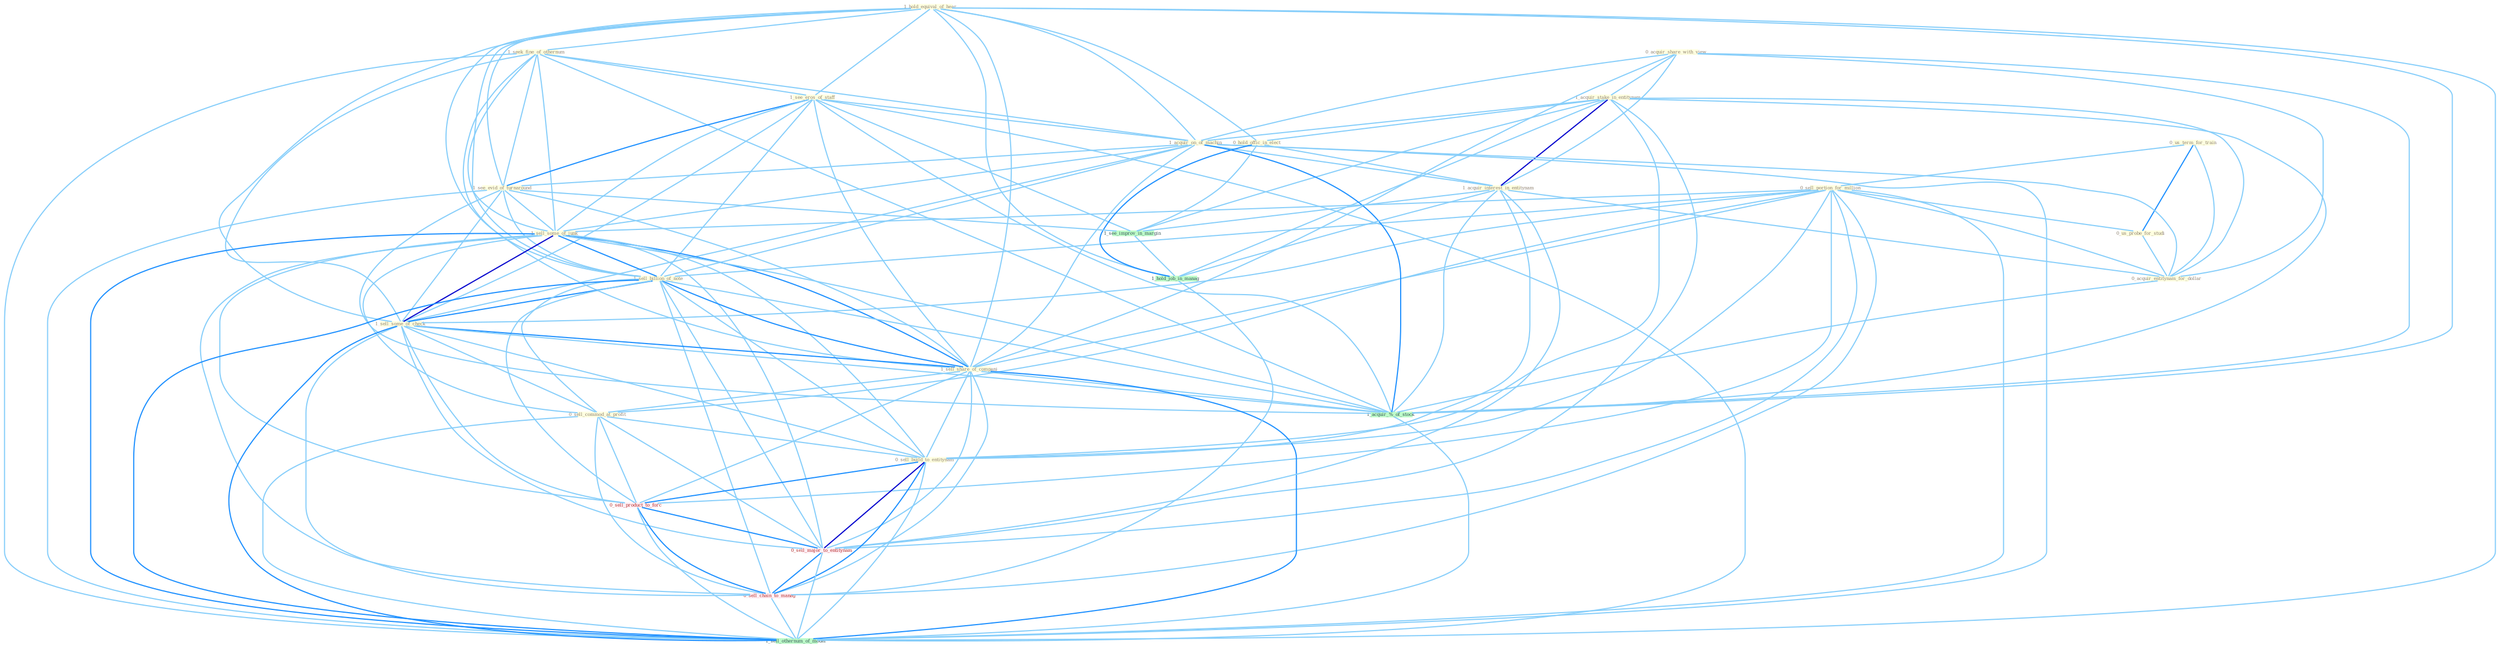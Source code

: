 Graph G{ 
    node
    [shape=polygon,style=filled,width=.5,height=.06,color="#BDFCC9",fixedsize=true,fontsize=4,
    fontcolor="#2f4f4f"];
    {node
    [color="#ffffe0", fontcolor="#8b7d6b"] "1_hold_equival_of_hear " "0_acquir_share_with_view " "0_us_term_for_train " "0_sell_portion_for_million " "1_seek_fine_of_othernum " "1_acquir_stake_in_entitynam " "1_see_eros_of_staff " "1_acquir_on_of_machin " "0_hold_offic_in_elect " "1_see_evid_of_turnaround " "1_sell_some_of_junk " "1_sell_billion_of_note " "0_us_probe_for_studi " "1_sell_some_of_check " "1_sell_share_of_compani " "0_sell_commod_at_profit " "1_acquir_interest_in_entitynam " "0_sell_build_to_entitynam " "0_acquir_entitynam_for_dollar "}
{node [color="#fff0f5", fontcolor="#b22222"] "0_sell_product_to_forc " "0_sell_major_to_entitynam " "0_sell_chain_to_manag "}
edge [color="#B0E2FF"];

	"1_hold_equival_of_hear " -- "1_seek_fine_of_othernum " [w="1", color="#87cefa" ];
	"1_hold_equival_of_hear " -- "1_see_eros_of_staff " [w="1", color="#87cefa" ];
	"1_hold_equival_of_hear " -- "1_acquir_on_of_machin " [w="1", color="#87cefa" ];
	"1_hold_equival_of_hear " -- "0_hold_offic_in_elect " [w="1", color="#87cefa" ];
	"1_hold_equival_of_hear " -- "1_see_evid_of_turnaround " [w="1", color="#87cefa" ];
	"1_hold_equival_of_hear " -- "1_sell_some_of_junk " [w="1", color="#87cefa" ];
	"1_hold_equival_of_hear " -- "1_sell_billion_of_note " [w="1", color="#87cefa" ];
	"1_hold_equival_of_hear " -- "1_sell_some_of_check " [w="1", color="#87cefa" ];
	"1_hold_equival_of_hear " -- "1_sell_share_of_compani " [w="1", color="#87cefa" ];
	"1_hold_equival_of_hear " -- "1_acquir_%_of_stock " [w="1", color="#87cefa" ];
	"1_hold_equival_of_hear " -- "1_hold_job_in_manag " [w="1", color="#87cefa" ];
	"1_hold_equival_of_hear " -- "1_sell_othernum_of_model " [w="1", color="#87cefa" ];
	"0_acquir_share_with_view " -- "1_acquir_stake_in_entitynam " [w="1", color="#87cefa" ];
	"0_acquir_share_with_view " -- "1_acquir_on_of_machin " [w="1", color="#87cefa" ];
	"0_acquir_share_with_view " -- "1_sell_share_of_compani " [w="1", color="#87cefa" ];
	"0_acquir_share_with_view " -- "1_acquir_interest_in_entitynam " [w="1", color="#87cefa" ];
	"0_acquir_share_with_view " -- "0_acquir_entitynam_for_dollar " [w="1", color="#87cefa" ];
	"0_acquir_share_with_view " -- "1_acquir_%_of_stock " [w="1", color="#87cefa" ];
	"0_us_term_for_train " -- "0_sell_portion_for_million " [w="1", color="#87cefa" ];
	"0_us_term_for_train " -- "0_us_probe_for_studi " [w="2", color="#1e90ff" , len=0.8];
	"0_us_term_for_train " -- "0_acquir_entitynam_for_dollar " [w="1", color="#87cefa" ];
	"0_sell_portion_for_million " -- "1_sell_some_of_junk " [w="1", color="#87cefa" ];
	"0_sell_portion_for_million " -- "1_sell_billion_of_note " [w="1", color="#87cefa" ];
	"0_sell_portion_for_million " -- "0_us_probe_for_studi " [w="1", color="#87cefa" ];
	"0_sell_portion_for_million " -- "1_sell_some_of_check " [w="1", color="#87cefa" ];
	"0_sell_portion_for_million " -- "1_sell_share_of_compani " [w="1", color="#87cefa" ];
	"0_sell_portion_for_million " -- "0_sell_commod_at_profit " [w="1", color="#87cefa" ];
	"0_sell_portion_for_million " -- "0_sell_build_to_entitynam " [w="1", color="#87cefa" ];
	"0_sell_portion_for_million " -- "0_acquir_entitynam_for_dollar " [w="1", color="#87cefa" ];
	"0_sell_portion_for_million " -- "0_sell_product_to_forc " [w="1", color="#87cefa" ];
	"0_sell_portion_for_million " -- "0_sell_major_to_entitynam " [w="1", color="#87cefa" ];
	"0_sell_portion_for_million " -- "0_sell_chain_to_manag " [w="1", color="#87cefa" ];
	"0_sell_portion_for_million " -- "1_sell_othernum_of_model " [w="1", color="#87cefa" ];
	"1_seek_fine_of_othernum " -- "1_see_eros_of_staff " [w="1", color="#87cefa" ];
	"1_seek_fine_of_othernum " -- "1_acquir_on_of_machin " [w="1", color="#87cefa" ];
	"1_seek_fine_of_othernum " -- "1_see_evid_of_turnaround " [w="1", color="#87cefa" ];
	"1_seek_fine_of_othernum " -- "1_sell_some_of_junk " [w="1", color="#87cefa" ];
	"1_seek_fine_of_othernum " -- "1_sell_billion_of_note " [w="1", color="#87cefa" ];
	"1_seek_fine_of_othernum " -- "1_sell_some_of_check " [w="1", color="#87cefa" ];
	"1_seek_fine_of_othernum " -- "1_sell_share_of_compani " [w="1", color="#87cefa" ];
	"1_seek_fine_of_othernum " -- "1_acquir_%_of_stock " [w="1", color="#87cefa" ];
	"1_seek_fine_of_othernum " -- "1_sell_othernum_of_model " [w="1", color="#87cefa" ];
	"1_acquir_stake_in_entitynam " -- "1_acquir_on_of_machin " [w="1", color="#87cefa" ];
	"1_acquir_stake_in_entitynam " -- "0_hold_offic_in_elect " [w="1", color="#87cefa" ];
	"1_acquir_stake_in_entitynam " -- "1_acquir_interest_in_entitynam " [w="3", color="#0000cd" , len=0.6];
	"1_acquir_stake_in_entitynam " -- "0_sell_build_to_entitynam " [w="1", color="#87cefa" ];
	"1_acquir_stake_in_entitynam " -- "0_acquir_entitynam_for_dollar " [w="1", color="#87cefa" ];
	"1_acquir_stake_in_entitynam " -- "1_see_improv_in_margin " [w="1", color="#87cefa" ];
	"1_acquir_stake_in_entitynam " -- "1_acquir_%_of_stock " [w="1", color="#87cefa" ];
	"1_acquir_stake_in_entitynam " -- "1_hold_job_in_manag " [w="1", color="#87cefa" ];
	"1_acquir_stake_in_entitynam " -- "0_sell_major_to_entitynam " [w="1", color="#87cefa" ];
	"1_see_eros_of_staff " -- "1_acquir_on_of_machin " [w="1", color="#87cefa" ];
	"1_see_eros_of_staff " -- "1_see_evid_of_turnaround " [w="2", color="#1e90ff" , len=0.8];
	"1_see_eros_of_staff " -- "1_sell_some_of_junk " [w="1", color="#87cefa" ];
	"1_see_eros_of_staff " -- "1_sell_billion_of_note " [w="1", color="#87cefa" ];
	"1_see_eros_of_staff " -- "1_sell_some_of_check " [w="1", color="#87cefa" ];
	"1_see_eros_of_staff " -- "1_sell_share_of_compani " [w="1", color="#87cefa" ];
	"1_see_eros_of_staff " -- "1_see_improv_in_margin " [w="1", color="#87cefa" ];
	"1_see_eros_of_staff " -- "1_acquir_%_of_stock " [w="1", color="#87cefa" ];
	"1_see_eros_of_staff " -- "1_sell_othernum_of_model " [w="1", color="#87cefa" ];
	"1_acquir_on_of_machin " -- "1_see_evid_of_turnaround " [w="1", color="#87cefa" ];
	"1_acquir_on_of_machin " -- "1_sell_some_of_junk " [w="1", color="#87cefa" ];
	"1_acquir_on_of_machin " -- "1_sell_billion_of_note " [w="1", color="#87cefa" ];
	"1_acquir_on_of_machin " -- "1_sell_some_of_check " [w="1", color="#87cefa" ];
	"1_acquir_on_of_machin " -- "1_sell_share_of_compani " [w="1", color="#87cefa" ];
	"1_acquir_on_of_machin " -- "1_acquir_interest_in_entitynam " [w="1", color="#87cefa" ];
	"1_acquir_on_of_machin " -- "0_acquir_entitynam_for_dollar " [w="1", color="#87cefa" ];
	"1_acquir_on_of_machin " -- "1_acquir_%_of_stock " [w="2", color="#1e90ff" , len=0.8];
	"1_acquir_on_of_machin " -- "1_sell_othernum_of_model " [w="1", color="#87cefa" ];
	"0_hold_offic_in_elect " -- "1_acquir_interest_in_entitynam " [w="1", color="#87cefa" ];
	"0_hold_offic_in_elect " -- "1_see_improv_in_margin " [w="1", color="#87cefa" ];
	"0_hold_offic_in_elect " -- "1_hold_job_in_manag " [w="2", color="#1e90ff" , len=0.8];
	"1_see_evid_of_turnaround " -- "1_sell_some_of_junk " [w="1", color="#87cefa" ];
	"1_see_evid_of_turnaround " -- "1_sell_billion_of_note " [w="1", color="#87cefa" ];
	"1_see_evid_of_turnaround " -- "1_sell_some_of_check " [w="1", color="#87cefa" ];
	"1_see_evid_of_turnaround " -- "1_sell_share_of_compani " [w="1", color="#87cefa" ];
	"1_see_evid_of_turnaround " -- "1_see_improv_in_margin " [w="1", color="#87cefa" ];
	"1_see_evid_of_turnaround " -- "1_acquir_%_of_stock " [w="1", color="#87cefa" ];
	"1_see_evid_of_turnaround " -- "1_sell_othernum_of_model " [w="1", color="#87cefa" ];
	"1_sell_some_of_junk " -- "1_sell_billion_of_note " [w="2", color="#1e90ff" , len=0.8];
	"1_sell_some_of_junk " -- "1_sell_some_of_check " [w="3", color="#0000cd" , len=0.6];
	"1_sell_some_of_junk " -- "1_sell_share_of_compani " [w="2", color="#1e90ff" , len=0.8];
	"1_sell_some_of_junk " -- "0_sell_commod_at_profit " [w="1", color="#87cefa" ];
	"1_sell_some_of_junk " -- "0_sell_build_to_entitynam " [w="1", color="#87cefa" ];
	"1_sell_some_of_junk " -- "1_acquir_%_of_stock " [w="1", color="#87cefa" ];
	"1_sell_some_of_junk " -- "0_sell_product_to_forc " [w="1", color="#87cefa" ];
	"1_sell_some_of_junk " -- "0_sell_major_to_entitynam " [w="1", color="#87cefa" ];
	"1_sell_some_of_junk " -- "0_sell_chain_to_manag " [w="1", color="#87cefa" ];
	"1_sell_some_of_junk " -- "1_sell_othernum_of_model " [w="2", color="#1e90ff" , len=0.8];
	"1_sell_billion_of_note " -- "1_sell_some_of_check " [w="2", color="#1e90ff" , len=0.8];
	"1_sell_billion_of_note " -- "1_sell_share_of_compani " [w="2", color="#1e90ff" , len=0.8];
	"1_sell_billion_of_note " -- "0_sell_commod_at_profit " [w="1", color="#87cefa" ];
	"1_sell_billion_of_note " -- "0_sell_build_to_entitynam " [w="1", color="#87cefa" ];
	"1_sell_billion_of_note " -- "1_acquir_%_of_stock " [w="1", color="#87cefa" ];
	"1_sell_billion_of_note " -- "0_sell_product_to_forc " [w="1", color="#87cefa" ];
	"1_sell_billion_of_note " -- "0_sell_major_to_entitynam " [w="1", color="#87cefa" ];
	"1_sell_billion_of_note " -- "0_sell_chain_to_manag " [w="1", color="#87cefa" ];
	"1_sell_billion_of_note " -- "1_sell_othernum_of_model " [w="2", color="#1e90ff" , len=0.8];
	"0_us_probe_for_studi " -- "0_acquir_entitynam_for_dollar " [w="1", color="#87cefa" ];
	"1_sell_some_of_check " -- "1_sell_share_of_compani " [w="2", color="#1e90ff" , len=0.8];
	"1_sell_some_of_check " -- "0_sell_commod_at_profit " [w="1", color="#87cefa" ];
	"1_sell_some_of_check " -- "0_sell_build_to_entitynam " [w="1", color="#87cefa" ];
	"1_sell_some_of_check " -- "1_acquir_%_of_stock " [w="1", color="#87cefa" ];
	"1_sell_some_of_check " -- "0_sell_product_to_forc " [w="1", color="#87cefa" ];
	"1_sell_some_of_check " -- "0_sell_major_to_entitynam " [w="1", color="#87cefa" ];
	"1_sell_some_of_check " -- "0_sell_chain_to_manag " [w="1", color="#87cefa" ];
	"1_sell_some_of_check " -- "1_sell_othernum_of_model " [w="2", color="#1e90ff" , len=0.8];
	"1_sell_share_of_compani " -- "0_sell_commod_at_profit " [w="1", color="#87cefa" ];
	"1_sell_share_of_compani " -- "0_sell_build_to_entitynam " [w="1", color="#87cefa" ];
	"1_sell_share_of_compani " -- "1_acquir_%_of_stock " [w="1", color="#87cefa" ];
	"1_sell_share_of_compani " -- "0_sell_product_to_forc " [w="1", color="#87cefa" ];
	"1_sell_share_of_compani " -- "0_sell_major_to_entitynam " [w="1", color="#87cefa" ];
	"1_sell_share_of_compani " -- "0_sell_chain_to_manag " [w="1", color="#87cefa" ];
	"1_sell_share_of_compani " -- "1_sell_othernum_of_model " [w="2", color="#1e90ff" , len=0.8];
	"0_sell_commod_at_profit " -- "0_sell_build_to_entitynam " [w="1", color="#87cefa" ];
	"0_sell_commod_at_profit " -- "0_sell_product_to_forc " [w="1", color="#87cefa" ];
	"0_sell_commod_at_profit " -- "0_sell_major_to_entitynam " [w="1", color="#87cefa" ];
	"0_sell_commod_at_profit " -- "0_sell_chain_to_manag " [w="1", color="#87cefa" ];
	"0_sell_commod_at_profit " -- "1_sell_othernum_of_model " [w="1", color="#87cefa" ];
	"1_acquir_interest_in_entitynam " -- "0_sell_build_to_entitynam " [w="1", color="#87cefa" ];
	"1_acquir_interest_in_entitynam " -- "0_acquir_entitynam_for_dollar " [w="1", color="#87cefa" ];
	"1_acquir_interest_in_entitynam " -- "1_see_improv_in_margin " [w="1", color="#87cefa" ];
	"1_acquir_interest_in_entitynam " -- "1_acquir_%_of_stock " [w="1", color="#87cefa" ];
	"1_acquir_interest_in_entitynam " -- "1_hold_job_in_manag " [w="1", color="#87cefa" ];
	"1_acquir_interest_in_entitynam " -- "0_sell_major_to_entitynam " [w="1", color="#87cefa" ];
	"0_sell_build_to_entitynam " -- "0_sell_product_to_forc " [w="2", color="#1e90ff" , len=0.8];
	"0_sell_build_to_entitynam " -- "0_sell_major_to_entitynam " [w="3", color="#0000cd" , len=0.6];
	"0_sell_build_to_entitynam " -- "0_sell_chain_to_manag " [w="2", color="#1e90ff" , len=0.8];
	"0_sell_build_to_entitynam " -- "1_sell_othernum_of_model " [w="1", color="#87cefa" ];
	"0_acquir_entitynam_for_dollar " -- "1_acquir_%_of_stock " [w="1", color="#87cefa" ];
	"1_see_improv_in_margin " -- "1_hold_job_in_manag " [w="1", color="#87cefa" ];
	"1_acquir_%_of_stock " -- "1_sell_othernum_of_model " [w="1", color="#87cefa" ];
	"1_hold_job_in_manag " -- "0_sell_chain_to_manag " [w="1", color="#87cefa" ];
	"0_sell_product_to_forc " -- "0_sell_major_to_entitynam " [w="2", color="#1e90ff" , len=0.8];
	"0_sell_product_to_forc " -- "0_sell_chain_to_manag " [w="2", color="#1e90ff" , len=0.8];
	"0_sell_product_to_forc " -- "1_sell_othernum_of_model " [w="1", color="#87cefa" ];
	"0_sell_major_to_entitynam " -- "0_sell_chain_to_manag " [w="2", color="#1e90ff" , len=0.8];
	"0_sell_major_to_entitynam " -- "1_sell_othernum_of_model " [w="1", color="#87cefa" ];
	"0_sell_chain_to_manag " -- "1_sell_othernum_of_model " [w="1", color="#87cefa" ];
}